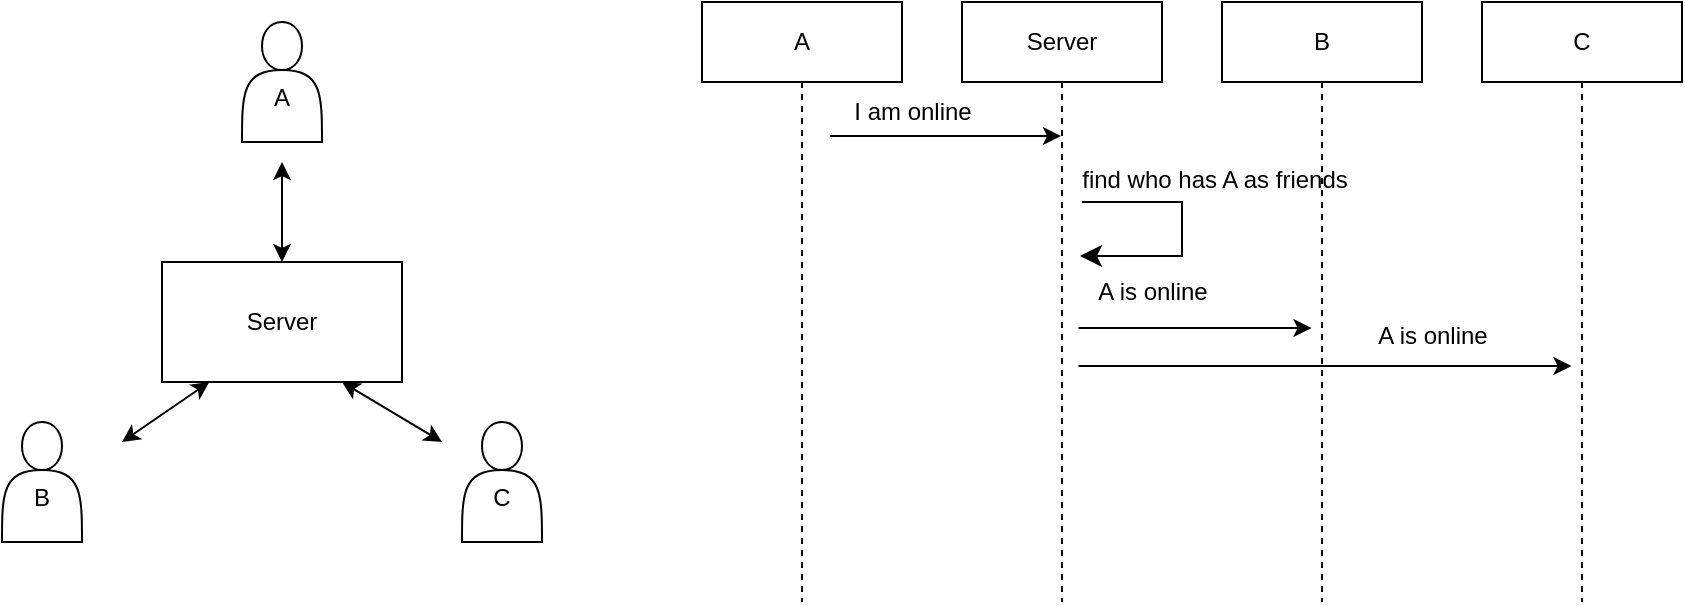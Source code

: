 <mxfile version="24.0.2" type="github" pages="3">
  <diagram name="Page-1" id="ilkN2TOa1lTFrM64he_S">
    <mxGraphModel grid="1" page="1" gridSize="10" guides="1" tooltips="1" connect="1" arrows="1" fold="1" pageScale="1" pageWidth="850" pageHeight="1100" math="0" shadow="0">
      <root>
        <mxCell id="0" />
        <mxCell id="1" parent="0" />
        <mxCell id="zt4tbmcjYhXW2zwYY23l-1" value="Server" style="rounded=0;whiteSpace=wrap;html=1;" vertex="1" parent="1">
          <mxGeometry x="90" y="180" width="120" height="60" as="geometry" />
        </mxCell>
        <mxCell id="zt4tbmcjYhXW2zwYY23l-3" value="&lt;div&gt;&lt;br&gt;&lt;/div&gt;&lt;div&gt;A&lt;/div&gt;" style="shape=actor;whiteSpace=wrap;html=1;" vertex="1" parent="1">
          <mxGeometry x="130" y="60" width="40" height="60" as="geometry" />
        </mxCell>
        <mxCell id="zt4tbmcjYhXW2zwYY23l-4" value="&lt;div&gt;&lt;br&gt;&lt;/div&gt;&lt;div&gt;B&lt;/div&gt;" style="shape=actor;whiteSpace=wrap;html=1;" vertex="1" parent="1">
          <mxGeometry x="10" y="260" width="40" height="60" as="geometry" />
        </mxCell>
        <mxCell id="zt4tbmcjYhXW2zwYY23l-5" value="&lt;div&gt;&lt;br&gt;&lt;/div&gt;&lt;div&gt;C&lt;/div&gt;" style="shape=actor;whiteSpace=wrap;html=1;" vertex="1" parent="1">
          <mxGeometry x="240" y="260" width="40" height="60" as="geometry" />
        </mxCell>
        <mxCell id="zt4tbmcjYhXW2zwYY23l-6" value="" style="endArrow=classic;startArrow=classic;html=1;rounded=0;entryX=0.197;entryY=1;entryDx=0;entryDy=0;entryPerimeter=0;" edge="1" parent="1" target="zt4tbmcjYhXW2zwYY23l-1">
          <mxGeometry width="50" height="50" relative="1" as="geometry">
            <mxPoint x="70" y="270" as="sourcePoint" />
            <mxPoint x="120" y="280" as="targetPoint" />
          </mxGeometry>
        </mxCell>
        <mxCell id="zt4tbmcjYhXW2zwYY23l-7" value="" style="endArrow=classic;startArrow=classic;html=1;rounded=0;entryX=0.75;entryY=1;entryDx=0;entryDy=0;" edge="1" parent="1" target="zt4tbmcjYhXW2zwYY23l-1">
          <mxGeometry width="50" height="50" relative="1" as="geometry">
            <mxPoint x="230" y="270" as="sourcePoint" />
            <mxPoint x="124" y="250" as="targetPoint" />
          </mxGeometry>
        </mxCell>
        <mxCell id="zt4tbmcjYhXW2zwYY23l-8" value="" style="endArrow=classic;startArrow=classic;html=1;rounded=0;entryX=0.5;entryY=0;entryDx=0;entryDy=0;" edge="1" parent="1" target="zt4tbmcjYhXW2zwYY23l-1">
          <mxGeometry width="50" height="50" relative="1" as="geometry">
            <mxPoint x="150" y="130" as="sourcePoint" />
            <mxPoint x="124" y="250" as="targetPoint" />
          </mxGeometry>
        </mxCell>
        <mxCell id="zt4tbmcjYhXW2zwYY23l-9" value="A" style="shape=umlLifeline;perimeter=lifelinePerimeter;whiteSpace=wrap;html=1;container=1;dropTarget=0;collapsible=0;recursiveResize=0;outlineConnect=0;portConstraint=eastwest;newEdgeStyle={&quot;curved&quot;:0,&quot;rounded&quot;:0};" vertex="1" parent="1">
          <mxGeometry x="360" y="50" width="100" height="300" as="geometry" />
        </mxCell>
        <mxCell id="zt4tbmcjYhXW2zwYY23l-10" value="Server" style="shape=umlLifeline;perimeter=lifelinePerimeter;whiteSpace=wrap;html=1;container=1;dropTarget=0;collapsible=0;recursiveResize=0;outlineConnect=0;portConstraint=eastwest;newEdgeStyle={&quot;curved&quot;:0,&quot;rounded&quot;:0};" vertex="1" parent="1">
          <mxGeometry x="490" y="50" width="100" height="300" as="geometry" />
        </mxCell>
        <mxCell id="zt4tbmcjYhXW2zwYY23l-11" value="B" style="shape=umlLifeline;perimeter=lifelinePerimeter;whiteSpace=wrap;html=1;container=1;dropTarget=0;collapsible=0;recursiveResize=0;outlineConnect=0;portConstraint=eastwest;newEdgeStyle={&quot;curved&quot;:0,&quot;rounded&quot;:0};" vertex="1" parent="1">
          <mxGeometry x="620" y="50" width="100" height="300" as="geometry" />
        </mxCell>
        <mxCell id="zt4tbmcjYhXW2zwYY23l-12" value="C" style="shape=umlLifeline;perimeter=lifelinePerimeter;whiteSpace=wrap;html=1;container=1;dropTarget=0;collapsible=0;recursiveResize=0;outlineConnect=0;portConstraint=eastwest;newEdgeStyle={&quot;curved&quot;:0,&quot;rounded&quot;:0};" vertex="1" parent="1">
          <mxGeometry x="750" y="50" width="100" height="300" as="geometry" />
        </mxCell>
        <mxCell id="zt4tbmcjYhXW2zwYY23l-13" value="" style="endArrow=classic;html=1;rounded=0;" edge="1" parent="1" target="zt4tbmcjYhXW2zwYY23l-10">
          <mxGeometry width="50" height="50" relative="1" as="geometry">
            <mxPoint x="424" y="117" as="sourcePoint" />
            <mxPoint x="480" y="120" as="targetPoint" />
          </mxGeometry>
        </mxCell>
        <mxCell id="zt4tbmcjYhXW2zwYY23l-14" value="I am online" style="text;html=1;align=center;verticalAlign=middle;resizable=0;points=[];autosize=1;strokeColor=none;fillColor=none;" vertex="1" parent="1">
          <mxGeometry x="425" y="90" width="80" height="30" as="geometry" />
        </mxCell>
        <mxCell id="zt4tbmcjYhXW2zwYY23l-15" value="" style="endArrow=classic;html=1;rounded=0;" edge="1" parent="1">
          <mxGeometry width="50" height="50" relative="1" as="geometry">
            <mxPoint x="548.25" y="213" as="sourcePoint" />
            <mxPoint x="664.75" y="213" as="targetPoint" />
          </mxGeometry>
        </mxCell>
        <mxCell id="zt4tbmcjYhXW2zwYY23l-16" value="" style="endArrow=classic;html=1;rounded=0;" edge="1" parent="1">
          <mxGeometry width="50" height="50" relative="1" as="geometry">
            <mxPoint x="548.25" y="232" as="sourcePoint" />
            <mxPoint x="794.75" y="232" as="targetPoint" />
          </mxGeometry>
        </mxCell>
        <mxCell id="zt4tbmcjYhXW2zwYY23l-17" value="A is online" style="text;html=1;align=center;verticalAlign=middle;resizable=0;points=[];autosize=1;strokeColor=none;fillColor=none;" vertex="1" parent="1">
          <mxGeometry x="545.25" y="180" width="80" height="30" as="geometry" />
        </mxCell>
        <mxCell id="zt4tbmcjYhXW2zwYY23l-18" value="A is online" style="text;html=1;align=center;verticalAlign=middle;resizable=0;points=[];autosize=1;strokeColor=none;fillColor=none;" vertex="1" parent="1">
          <mxGeometry x="685.25" y="202" width="80" height="30" as="geometry" />
        </mxCell>
        <mxCell id="zt4tbmcjYhXW2zwYY23l-19" value="" style="edgeStyle=segmentEdgeStyle;endArrow=classic;html=1;curved=0;rounded=0;endSize=8;startSize=8;" edge="1" parent="1">
          <mxGeometry width="50" height="50" relative="1" as="geometry">
            <mxPoint x="550" y="150" as="sourcePoint" />
            <mxPoint x="549" y="177" as="targetPoint" />
            <Array as="points">
              <mxPoint x="600" y="150" />
              <mxPoint x="600" y="177" />
            </Array>
          </mxGeometry>
        </mxCell>
        <mxCell id="zt4tbmcjYhXW2zwYY23l-20" value="find who has A as friends" style="text;html=1;align=center;verticalAlign=middle;resizable=0;points=[];autosize=1;strokeColor=none;fillColor=none;" vertex="1" parent="1">
          <mxGeometry x="536" y="124" width="160" height="30" as="geometry" />
        </mxCell>
      </root>
    </mxGraphModel>
  </diagram>
  <diagram id="tDUKfz1rkLcAVnYIUKIZ" name="Page-2">
    <mxGraphModel grid="1" page="1" gridSize="10" guides="1" tooltips="1" connect="1" arrows="1" fold="1" pageScale="1" pageWidth="850" pageHeight="1100" math="0" shadow="0">
      <root>
        <mxCell id="0" />
        <mxCell id="1" parent="0" />
        <mxCell id="a4ogaU_4-C4EKerYE5Ct-1" value="Chat Service" style="rounded=0;whiteSpace=wrap;html=1;" vertex="1" parent="1">
          <mxGeometry x="130" y="220" width="120" height="60" as="geometry" />
        </mxCell>
        <mxCell id="a4ogaU_4-C4EKerYE5Ct-2" value="&lt;div&gt;&lt;br&gt;&lt;/div&gt;&lt;div&gt;A&lt;/div&gt;" style="shape=actor;whiteSpace=wrap;html=1;" vertex="1" parent="1">
          <mxGeometry x="110" y="50" width="40" height="60" as="geometry" />
        </mxCell>
        <mxCell id="a4ogaU_4-C4EKerYE5Ct-3" value="&lt;div&gt;&lt;br&gt;&lt;/div&gt;&lt;div&gt;B&lt;/div&gt;" style="shape=actor;whiteSpace=wrap;html=1;" vertex="1" parent="1">
          <mxGeometry x="190" y="50" width="40" height="60" as="geometry" />
        </mxCell>
        <mxCell id="a4ogaU_4-C4EKerYE5Ct-4" value="Online State Storage" style="shape=cylinder3;whiteSpace=wrap;html=1;boundedLbl=1;backgroundOutline=1;size=15;" vertex="1" parent="1">
          <mxGeometry x="240" y="330" width="60" height="80" as="geometry" />
        </mxCell>
        <mxCell id="a4ogaU_4-C4EKerYE5Ct-5" style="edgeStyle=orthogonalEdgeStyle;rounded=0;orthogonalLoop=1;jettySize=auto;html=1;exitX=1;exitY=0.5;exitDx=0;exitDy=0;entryX=0.5;entryY=0;entryDx=0;entryDy=0;entryPerimeter=0;endArrow=classic;endFill=1;" edge="1" parent="1" source="a4ogaU_4-C4EKerYE5Ct-1" target="a4ogaU_4-C4EKerYE5Ct-4">
          <mxGeometry relative="1" as="geometry" />
        </mxCell>
        <mxCell id="a4ogaU_4-C4EKerYE5Ct-6" value="" style="endArrow=classic;html=1;rounded=0;entryX=0.5;entryY=1;entryDx=0;entryDy=0;exitX=0.25;exitY=0;exitDx=0;exitDy=0;edgeStyle=orthogonalEdgeStyle;startArrow=classic;startFill=1;endFill=1;" edge="1" parent="1" source="a4ogaU_4-C4EKerYE5Ct-1" target="a4ogaU_4-C4EKerYE5Ct-2">
          <mxGeometry width="50" height="50" relative="1" as="geometry">
            <mxPoint x="90" y="210" as="sourcePoint" />
            <mxPoint x="140" y="160" as="targetPoint" />
          </mxGeometry>
        </mxCell>
        <mxCell id="a4ogaU_4-C4EKerYE5Ct-15" style="edgeStyle=orthogonalEdgeStyle;rounded=0;orthogonalLoop=1;jettySize=auto;html=1;exitX=0.5;exitY=0;exitDx=0;exitDy=0;entryX=1;entryY=0.25;entryDx=0;entryDy=0;" edge="1" parent="1" source="a4ogaU_4-C4EKerYE5Ct-7" target="a4ogaU_4-C4EKerYE5Ct-1">
          <mxGeometry relative="1" as="geometry" />
        </mxCell>
        <mxCell id="a4ogaU_4-C4EKerYE5Ct-7" value="Sweeper Job" style="rounded=0;whiteSpace=wrap;html=1;" vertex="1" parent="1">
          <mxGeometry x="340" y="280" width="100" height="60" as="geometry" />
        </mxCell>
        <mxCell id="a4ogaU_4-C4EKerYE5Ct-8" style="edgeStyle=orthogonalEdgeStyle;rounded=0;orthogonalLoop=1;jettySize=auto;html=1;exitX=0.5;exitY=1;exitDx=0;exitDy=0;entryX=1;entryY=0.5;entryDx=0;entryDy=0;entryPerimeter=0;" edge="1" parent="1" source="a4ogaU_4-C4EKerYE5Ct-7" target="a4ogaU_4-C4EKerYE5Ct-4">
          <mxGeometry relative="1" as="geometry" />
        </mxCell>
        <mxCell id="a4ogaU_4-C4EKerYE5Ct-9" value="Scans for inactive users" style="text;html=1;align=center;verticalAlign=middle;resizable=0;points=[];autosize=1;strokeColor=none;fillColor=none;" vertex="1" parent="1">
          <mxGeometry x="315" y="368" width="150" height="30" as="geometry" />
        </mxCell>
        <mxCell id="a4ogaU_4-C4EKerYE5Ct-10" value="" style="endArrow=classic;html=1;rounded=0;entryX=0.5;entryY=1;entryDx=0;entryDy=0;edgeStyle=orthogonalEdgeStyle;startArrow=classic;startFill=1;endFill=1;" edge="1" parent="1" target="a4ogaU_4-C4EKerYE5Ct-3">
          <mxGeometry width="50" height="50" relative="1" as="geometry">
            <mxPoint x="190" y="220" as="sourcePoint" />
            <mxPoint x="140" y="120" as="targetPoint" />
          </mxGeometry>
        </mxCell>
        <mxCell id="a4ogaU_4-C4EKerYE5Ct-11" value="periodically checks online status" style="text;html=1;align=center;verticalAlign=middle;resizable=0;points=[];autosize=1;strokeColor=none;fillColor=none;" vertex="1" parent="1">
          <mxGeometry x="-40" y="160" width="190" height="30" as="geometry" />
        </mxCell>
        <mxCell id="a4ogaU_4-C4EKerYE5Ct-13" style="edgeStyle=orthogonalEdgeStyle;rounded=0;orthogonalLoop=1;jettySize=auto;html=1;exitX=0;exitY=0.5;exitDx=0;exitDy=0;entryX=1;entryY=0.5;entryDx=0;entryDy=0;" edge="1" parent="1" source="a4ogaU_4-C4EKerYE5Ct-12" target="a4ogaU_4-C4EKerYE5Ct-7">
          <mxGeometry relative="1" as="geometry" />
        </mxCell>
        <mxCell id="a4ogaU_4-C4EKerYE5Ct-12" value="Scheduler" style="rounded=0;whiteSpace=wrap;html=1;" vertex="1" parent="1">
          <mxGeometry x="580" y="280" width="60" height="60" as="geometry" />
        </mxCell>
        <mxCell id="a4ogaU_4-C4EKerYE5Ct-14" value="Triggers the sweeper job at a fixed interval" style="text;html=1;align=center;verticalAlign=middle;resizable=0;points=[];autosize=1;strokeColor=none;fillColor=none;" vertex="1" parent="1">
          <mxGeometry x="430" y="280" width="250" height="30" as="geometry" />
        </mxCell>
        <mxCell id="a4ogaU_4-C4EKerYE5Ct-16" value="Notifies Chat Service of state changes" style="text;html=1;align=center;verticalAlign=middle;resizable=0;points=[];autosize=1;strokeColor=none;fillColor=none;" vertex="1" parent="1">
          <mxGeometry x="275" y="200" width="230" height="30" as="geometry" />
        </mxCell>
      </root>
    </mxGraphModel>
  </diagram>
  <diagram id="mMqAYTZd2E4vrzMF0KlP" name="Page-3">
    <mxGraphModel dx="2071" dy="652" grid="1" gridSize="10" guides="1" tooltips="1" connect="1" arrows="1" fold="1" page="1" pageScale="1" pageWidth="850" pageHeight="1100" math="0" shadow="0">
      <root>
        <mxCell id="0" />
        <mxCell id="1" parent="0" />
        <mxCell id="EJ-98-mXW7qo6KavMf1n-1" value="A" style="shape=umlLifeline;perimeter=lifelinePerimeter;whiteSpace=wrap;html=1;container=1;dropTarget=0;collapsible=0;recursiveResize=0;outlineConnect=0;portConstraint=eastwest;newEdgeStyle={&quot;curved&quot;:0,&quot;rounded&quot;:0};" vertex="1" parent="1">
          <mxGeometry x="40" y="80" width="100" height="500" as="geometry" />
        </mxCell>
        <mxCell id="EJ-98-mXW7qo6KavMf1n-2" value="B" style="shape=umlLifeline;perimeter=lifelinePerimeter;whiteSpace=wrap;html=1;container=1;dropTarget=0;collapsible=0;recursiveResize=0;outlineConnect=0;portConstraint=eastwest;newEdgeStyle={&quot;curved&quot;:0,&quot;rounded&quot;:0};" vertex="1" parent="1">
          <mxGeometry x="190" y="80" width="100" height="200" as="geometry" />
        </mxCell>
        <mxCell id="EJ-98-mXW7qo6KavMf1n-3" value="Chat" style="shape=umlLifeline;perimeter=lifelinePerimeter;whiteSpace=wrap;html=1;container=1;dropTarget=0;collapsible=0;recursiveResize=0;outlineConnect=0;portConstraint=eastwest;newEdgeStyle={&quot;curved&quot;:0,&quot;rounded&quot;:0};" vertex="1" parent="1">
          <mxGeometry x="350" y="80" width="100" height="450" as="geometry" />
        </mxCell>
        <mxCell id="EJ-98-mXW7qo6KavMf1n-4" value="" style="endArrow=classic;html=1;rounded=0;" edge="1" parent="1" target="EJ-98-mXW7qo6KavMf1n-3">
          <mxGeometry width="50" height="50" relative="1" as="geometry">
            <mxPoint x="252" y="143" as="sourcePoint" />
            <mxPoint x="310" y="140" as="targetPoint" />
          </mxGeometry>
        </mxCell>
        <mxCell id="EJ-98-mXW7qo6KavMf1n-5" value="09:00 I&#39;m online" style="text;html=1;align=center;verticalAlign=middle;resizable=0;points=[];autosize=1;strokeColor=none;fillColor=none;" vertex="1" parent="1">
          <mxGeometry x="270" y="120" width="110" height="30" as="geometry" />
        </mxCell>
        <mxCell id="EJ-98-mXW7qo6KavMf1n-7" value="DB" style="shape=cylinder3;whiteSpace=wrap;html=1;boundedLbl=1;backgroundOutline=1;size=15;" vertex="1" parent="1">
          <mxGeometry x="510" y="60" width="60" height="80" as="geometry" />
        </mxCell>
        <mxCell id="EJ-98-mXW7qo6KavMf1n-8" value="" style="endArrow=none;dashed=1;html=1;rounded=0;entryX=0.5;entryY=1;entryDx=0;entryDy=0;entryPerimeter=0;" edge="1" parent="1" target="EJ-98-mXW7qo6KavMf1n-7">
          <mxGeometry width="50" height="50" relative="1" as="geometry">
            <mxPoint x="540" y="520" as="sourcePoint" />
            <mxPoint x="550" y="230" as="targetPoint" />
          </mxGeometry>
        </mxCell>
        <mxCell id="EJ-98-mXW7qo6KavMf1n-9" value="" style="endArrow=classic;html=1;rounded=0;" edge="1" parent="1">
          <mxGeometry width="50" height="50" relative="1" as="geometry">
            <mxPoint x="408" y="165" as="sourcePoint" />
            <mxPoint x="540" y="165" as="targetPoint" />
          </mxGeometry>
        </mxCell>
        <mxCell id="EJ-98-mXW7qo6KavMf1n-10" value="B Last seen at 09:00" style="text;html=1;align=center;verticalAlign=middle;resizable=0;points=[];autosize=1;strokeColor=none;fillColor=none;" vertex="1" parent="1">
          <mxGeometry x="400" y="140" width="130" height="30" as="geometry" />
        </mxCell>
        <mxCell id="EJ-98-mXW7qo6KavMf1n-13" value="09:30 B closes app" style="text;html=1;align=center;verticalAlign=middle;resizable=0;points=[];autosize=1;strokeColor=none;fillColor=none;" vertex="1" parent="1">
          <mxGeometry x="235" y="270" width="130" height="30" as="geometry" />
        </mxCell>
        <mxCell id="EJ-98-mXW7qo6KavMf1n-15" value="10:00 opens up B&#39;s chat window" style="text;html=1;align=center;verticalAlign=middle;resizable=0;points=[];autosize=1;strokeColor=none;fillColor=none;" vertex="1" parent="1">
          <mxGeometry x="90" y="320" width="200" height="30" as="geometry" />
        </mxCell>
        <mxCell id="EJ-98-mXW7qo6KavMf1n-16" value="" style="endArrow=classic;html=1;rounded=0;" edge="1" parent="1" target="EJ-98-mXW7qo6KavMf1n-3">
          <mxGeometry width="50" height="50" relative="1" as="geometry">
            <mxPoint x="114" y="371" as="sourcePoint" />
            <mxPoint x="320" y="300" as="targetPoint" />
          </mxGeometry>
        </mxCell>
        <mxCell id="EJ-98-mXW7qo6KavMf1n-18" value="" style="endArrow=classic;html=1;rounded=0;" edge="1" parent="1">
          <mxGeometry width="50" height="50" relative="1" as="geometry">
            <mxPoint x="101" y="199" as="sourcePoint" />
            <mxPoint x="400" y="200" as="targetPoint" />
          </mxGeometry>
        </mxCell>
        <mxCell id="EJ-98-mXW7qo6KavMf1n-19" value="09:05 A goes online&lt;div&gt;what&#39;s the status of everyone?&lt;/div&gt;" style="text;html=1;align=center;verticalAlign=middle;resizable=0;points=[];autosize=1;strokeColor=none;fillColor=none;" vertex="1" parent="1">
          <mxGeometry x="30" y="160" width="190" height="40" as="geometry" />
        </mxCell>
        <mxCell id="EJ-98-mXW7qo6KavMf1n-20" value="" style="endArrow=classic;html=1;rounded=0;" edge="1" parent="1">
          <mxGeometry width="50" height="50" relative="1" as="geometry">
            <mxPoint x="530.5" y="236" as="sourcePoint" />
            <mxPoint x="400" y="236" as="targetPoint" />
          </mxGeometry>
        </mxCell>
        <mxCell id="EJ-98-mXW7qo6KavMf1n-21" value="B was seen 60 minutes ago, so I need to check again" style="text;html=1;align=center;verticalAlign=middle;resizable=0;points=[];autosize=1;strokeColor=none;fillColor=none;" vertex="1" parent="1">
          <mxGeometry x="365" y="380" width="310" height="30" as="geometry" />
        </mxCell>
        <mxCell id="EJ-98-mXW7qo6KavMf1n-25" value="" style="endArrow=classic;html=1;rounded=0;" edge="1" parent="1" target="EJ-98-mXW7qo6KavMf1n-1">
          <mxGeometry width="50" height="50" relative="1" as="geometry">
            <mxPoint x="392" y="250" as="sourcePoint" />
            <mxPoint x="260" y="250" as="targetPoint" />
          </mxGeometry>
        </mxCell>
        <mxCell id="EJ-98-mXW7qo6KavMf1n-26" value="09:05 B is online" style="text;html=1;align=center;verticalAlign=middle;resizable=0;points=[];autosize=1;strokeColor=none;fillColor=none;" vertex="1" parent="1">
          <mxGeometry x="95" y="218" width="110" height="30" as="geometry" />
        </mxCell>
        <mxCell id="EJ-98-mXW7qo6KavMf1n-27" value="" style="shape=cross;whiteSpace=wrap;html=1;rotation=45;size=0;" vertex="1" parent="1">
          <mxGeometry x="220" y="260" width="40" height="40" as="geometry" />
        </mxCell>
        <mxCell id="EJ-98-mXW7qo6KavMf1n-28" value="what&#39;s B&#39;s status now?" style="text;html=1;align=center;verticalAlign=middle;resizable=0;points=[];autosize=1;strokeColor=none;fillColor=none;" vertex="1" parent="1">
          <mxGeometry x="105" y="340" width="140" height="30" as="geometry" />
        </mxCell>
        <mxCell id="EJ-98-mXW7qo6KavMf1n-29" value="B was seen 5 minutes ago, so B is considered online" style="text;html=1;align=center;verticalAlign=middle;resizable=0;points=[];autosize=1;strokeColor=none;fillColor=none;" vertex="1" parent="1">
          <mxGeometry x="400" y="210" width="300" height="30" as="geometry" />
        </mxCell>
        <mxCell id="EJ-98-mXW7qo6KavMf1n-30" value="" style="endArrow=classic;html=1;rounded=0;" edge="1" parent="1" target="EJ-98-mXW7qo6KavMf1n-3">
          <mxGeometry width="50" height="50" relative="1" as="geometry">
            <mxPoint x="530" y="420" as="sourcePoint" />
            <mxPoint x="490" y="450" as="targetPoint" />
          </mxGeometry>
        </mxCell>
        <mxCell id="EJ-98-mXW7qo6KavMf1n-31" value="" style="endArrow=classic;html=1;rounded=0;" edge="1" parent="1" source="EJ-98-mXW7qo6KavMf1n-3">
          <mxGeometry width="50" height="50" relative="1" as="geometry">
            <mxPoint x="260" y="500" as="sourcePoint" />
            <mxPoint x="310" y="450" as="targetPoint" />
          </mxGeometry>
        </mxCell>
        <mxCell id="EJ-98-mXW7qo6KavMf1n-33" value="" style="shape=cross;whiteSpace=wrap;html=1;rotation=45;size=0;" vertex="1" parent="1">
          <mxGeometry x="290" y="430" width="40" height="40" as="geometry" />
        </mxCell>
        <mxCell id="EJ-98-mXW7qo6KavMf1n-35" value="can&#39;t find B" style="text;html=1;align=center;verticalAlign=middle;resizable=0;points=[];autosize=1;strokeColor=none;fillColor=none;" vertex="1" parent="1">
          <mxGeometry x="320" y="430" width="80" height="30" as="geometry" />
        </mxCell>
        <mxCell id="EJ-98-mXW7qo6KavMf1n-36" value="" style="endArrow=classic;html=1;rounded=0;" edge="1" parent="1" source="EJ-98-mXW7qo6KavMf1n-3">
          <mxGeometry width="50" height="50" relative="1" as="geometry">
            <mxPoint x="235" y="490" as="sourcePoint" />
            <mxPoint x="100" y="490" as="targetPoint" />
          </mxGeometry>
        </mxCell>
        <mxCell id="EJ-98-mXW7qo6KavMf1n-37" value="10:00 B is offline" style="text;html=1;align=center;verticalAlign=middle;resizable=0;points=[];autosize=1;strokeColor=none;fillColor=none;" vertex="1" parent="1">
          <mxGeometry x="115" y="460" width="110" height="30" as="geometry" />
        </mxCell>
        <mxCell id="EJ-98-mXW7qo6KavMf1n-40" value="" style="shape=curlyBracket;whiteSpace=wrap;html=1;rounded=1;labelPosition=left;verticalLabelPosition=middle;align=right;verticalAlign=middle;" vertex="1" parent="1">
          <mxGeometry x="50" y="250" width="20" height="240" as="geometry" />
        </mxCell>
        <mxCell id="EJ-98-mXW7qo6KavMf1n-41" value="&lt;div&gt;09:05 ~ 10:00&lt;/div&gt;A sees B as online" style="text;html=1;align=center;verticalAlign=middle;resizable=0;points=[];autosize=1;strokeColor=none;fillColor=none;" vertex="1" parent="1">
          <mxGeometry x="-80" y="350" width="120" height="40" as="geometry" />
        </mxCell>
        <mxCell id="EJ-98-mXW7qo6KavMf1n-42" value="" style="shape=curlyBracket;whiteSpace=wrap;html=1;rounded=1;labelPosition=left;verticalLabelPosition=middle;align=right;verticalAlign=middle;" vertex="1" parent="1">
          <mxGeometry x="50" y="490" width="20" height="90" as="geometry" />
        </mxCell>
        <mxCell id="EJ-98-mXW7qo6KavMf1n-43" value="10:00 ~&lt;div&gt;A sees B is offline&lt;/div&gt;" style="text;html=1;align=center;verticalAlign=middle;resizable=0;points=[];autosize=1;strokeColor=none;fillColor=none;" vertex="1" parent="1">
          <mxGeometry x="-80" y="510" width="120" height="40" as="geometry" />
        </mxCell>
      </root>
    </mxGraphModel>
  </diagram>
</mxfile>
